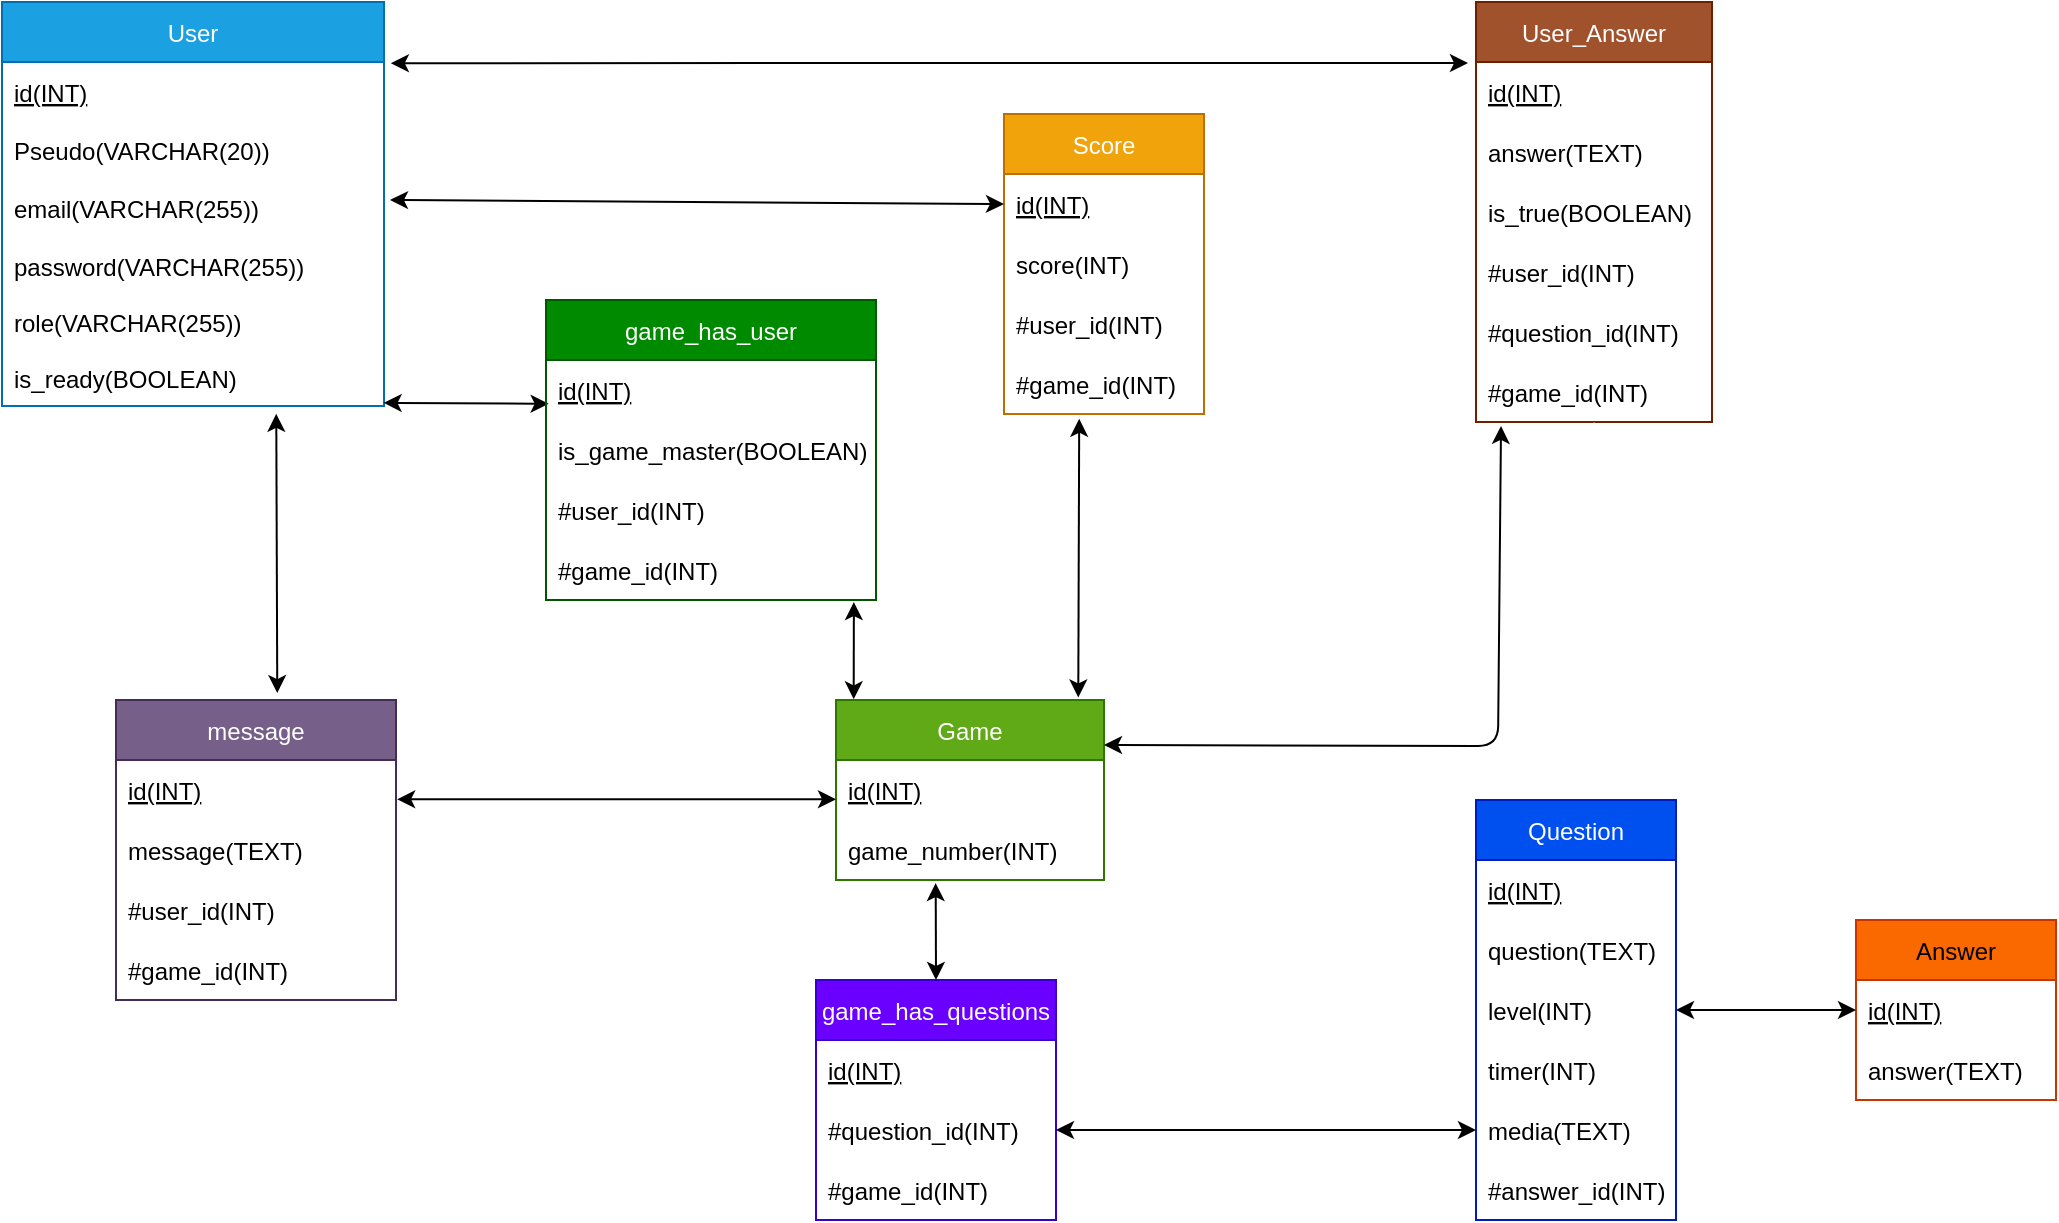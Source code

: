 <mxfile>
    <diagram id="5u5vSwxPDGiTsCZbmnJe" name="Page-1">
        <mxGraphModel dx="4565" dy="1826" grid="0" gridSize="10" guides="1" tooltips="1" connect="1" arrows="1" fold="1" page="0" pageScale="1" pageWidth="850" pageHeight="1100" math="0" shadow="0">
            <root>
                <mxCell id="0"/>
                <mxCell id="1" parent="0"/>
                <mxCell id="2" value="User" style="swimlane;fontStyle=0;childLayout=stackLayout;horizontal=1;startSize=30;horizontalStack=0;resizeParent=1;resizeParentMax=0;resizeLast=0;collapsible=1;marginBottom=0;fillColor=#1ba1e2;fontColor=#ffffff;strokeColor=#006EAF;rounded=0;" parent="1" vertex="1">
                    <mxGeometry x="-1897" y="-769" width="191" height="202" as="geometry">
                        <mxRectangle x="-1184" y="-603" width="52" height="30" as="alternateBounds"/>
                    </mxGeometry>
                </mxCell>
                <mxCell id="3" value="id(INT)" style="text;strokeColor=none;fillColor=none;align=left;verticalAlign=middle;spacingLeft=4;spacingRight=4;overflow=hidden;points=[[0,0.5],[1,0.5]];portConstraint=eastwest;rotatable=0;fontStyle=4;rounded=0;" parent="2" vertex="1">
                    <mxGeometry y="30" width="191" height="30" as="geometry"/>
                </mxCell>
                <mxCell id="4" value="Pseudo(VARCHAR(20))" style="text;strokeColor=none;fillColor=none;align=left;verticalAlign=middle;spacingLeft=4;spacingRight=4;overflow=hidden;points=[[0,0.5],[1,0.5]];portConstraint=eastwest;rotatable=0;rounded=0;" parent="2" vertex="1">
                    <mxGeometry y="60" width="191" height="28" as="geometry"/>
                </mxCell>
                <mxCell id="5" value="email(VARCHAR(255))" style="text;strokeColor=none;fillColor=none;align=left;verticalAlign=middle;spacingLeft=4;spacingRight=4;overflow=hidden;points=[[0,0.5],[1,0.5]];portConstraint=eastwest;rotatable=0;rounded=0;" parent="2" vertex="1">
                    <mxGeometry y="88" width="191" height="30" as="geometry"/>
                </mxCell>
                <mxCell id="6" value="password(VARCHAR(255))" style="text;strokeColor=none;fillColor=none;align=left;verticalAlign=middle;spacingLeft=4;spacingRight=4;overflow=hidden;points=[[0,0.5],[1,0.5]];portConstraint=eastwest;rotatable=0;rounded=0;" parent="2" vertex="1">
                    <mxGeometry y="118" width="191" height="28" as="geometry"/>
                </mxCell>
                <mxCell id="7" value="role(VARCHAR(255))" style="text;strokeColor=none;fillColor=none;align=left;verticalAlign=middle;spacingLeft=4;spacingRight=4;overflow=hidden;points=[[0,0.5],[1,0.5]];portConstraint=eastwest;rotatable=0;rounded=0;" parent="2" vertex="1">
                    <mxGeometry y="146" width="191" height="28" as="geometry"/>
                </mxCell>
                <mxCell id="8" value="is_ready(BOOLEAN)" style="text;strokeColor=none;fillColor=none;align=left;verticalAlign=middle;spacingLeft=4;spacingRight=4;overflow=hidden;points=[[0,0.5],[1,0.5]];portConstraint=eastwest;rotatable=0;rounded=0;" parent="2" vertex="1">
                    <mxGeometry y="174" width="191" height="28" as="geometry"/>
                </mxCell>
                <mxCell id="9" style="edgeStyle=none;html=1;entryX=0.933;entryY=1.035;entryDx=0;entryDy=0;entryPerimeter=0;exitX=0.066;exitY=-0.004;exitDx=0;exitDy=0;startArrow=classic;startFill=1;exitPerimeter=0;" parent="1" source="10" target="46" edge="1">
                    <mxGeometry relative="1" as="geometry">
                        <mxPoint x="-1523" y="-552" as="targetPoint"/>
                        <mxPoint x="-1521" y="-392" as="sourcePoint"/>
                    </mxGeometry>
                </mxCell>
                <mxCell id="10" value="Game" style="swimlane;fontStyle=0;childLayout=stackLayout;horizontal=1;startSize=30;horizontalStack=0;resizeParent=1;resizeParentMax=0;resizeLast=0;collapsible=1;marginBottom=0;fillColor=#60a917;fontColor=#ffffff;strokeColor=#2D7600;rounded=0;" parent="1" vertex="1">
                    <mxGeometry x="-1480" y="-420" width="134" height="90" as="geometry">
                        <mxRectangle x="-1184" y="-603" width="52" height="30" as="alternateBounds"/>
                    </mxGeometry>
                </mxCell>
                <mxCell id="11" value="id(INT)" style="text;strokeColor=none;fillColor=none;align=left;verticalAlign=middle;spacingLeft=4;spacingRight=4;overflow=hidden;points=[[0,0.5],[1,0.5]];portConstraint=eastwest;rotatable=0;fontStyle=4;rounded=0;" parent="10" vertex="1">
                    <mxGeometry y="30" width="134" height="30" as="geometry"/>
                </mxCell>
                <mxCell id="12" value="game_number(INT)" style="text;strokeColor=none;fillColor=none;align=left;verticalAlign=middle;spacingLeft=4;spacingRight=4;overflow=hidden;points=[[0,0.5],[1,0.5]];portConstraint=eastwest;rotatable=0;fontStyle=0;rounded=0;" parent="10" vertex="1">
                    <mxGeometry y="60" width="134" height="30" as="geometry"/>
                </mxCell>
                <mxCell id="13" value="Score" style="swimlane;fontStyle=0;childLayout=stackLayout;horizontal=1;startSize=30;horizontalStack=0;resizeParent=1;resizeParentMax=0;resizeLast=0;collapsible=1;marginBottom=0;fillColor=#f0a30a;strokeColor=#BD7000;rounded=0;fontColor=#FFFFFF;" parent="1" vertex="1">
                    <mxGeometry x="-1396" y="-713" width="100" height="150" as="geometry">
                        <mxRectangle x="-1184" y="-603" width="52" height="30" as="alternateBounds"/>
                    </mxGeometry>
                </mxCell>
                <mxCell id="14" value="id(INT)" style="text;strokeColor=none;fillColor=none;align=left;verticalAlign=middle;spacingLeft=4;spacingRight=4;overflow=hidden;points=[[0,0.5],[1,0.5]];portConstraint=eastwest;rotatable=0;fontStyle=4;rounded=0;" parent="13" vertex="1">
                    <mxGeometry y="30" width="100" height="30" as="geometry"/>
                </mxCell>
                <mxCell id="15" value="score(INT)" style="text;strokeColor=none;fillColor=none;align=left;verticalAlign=middle;spacingLeft=4;spacingRight=4;overflow=hidden;points=[[0,0.5],[1,0.5]];portConstraint=eastwest;rotatable=0;fontStyle=0;rounded=0;" parent="13" vertex="1">
                    <mxGeometry y="60" width="100" height="30" as="geometry"/>
                </mxCell>
                <mxCell id="16" value="#user_id(INT)" style="text;strokeColor=none;fillColor=none;align=left;verticalAlign=middle;spacingLeft=4;spacingRight=4;overflow=hidden;points=[[0,0.5],[1,0.5]];portConstraint=eastwest;rotatable=0;fontStyle=0;rounded=0;" parent="13" vertex="1">
                    <mxGeometry y="90" width="100" height="30" as="geometry"/>
                </mxCell>
                <mxCell id="17" value="#game_id(INT)" style="text;strokeColor=none;fillColor=none;align=left;verticalAlign=middle;spacingLeft=4;spacingRight=4;overflow=hidden;points=[[0,0.5],[1,0.5]];portConstraint=eastwest;rotatable=0;fontStyle=0;rounded=0;" parent="13" vertex="1">
                    <mxGeometry y="120" width="100" height="30" as="geometry"/>
                </mxCell>
                <mxCell id="18" value="Question" style="swimlane;fontStyle=0;childLayout=stackLayout;horizontal=1;startSize=30;horizontalStack=0;resizeParent=1;resizeParentMax=0;resizeLast=0;collapsible=1;marginBottom=0;fillColor=#0050ef;strokeColor=#001DBC;rounded=0;fontColor=#ffffff;" parent="1" vertex="1">
                    <mxGeometry x="-1160" y="-370" width="100" height="210" as="geometry">
                        <mxRectangle x="-1184" y="-603" width="52" height="30" as="alternateBounds"/>
                    </mxGeometry>
                </mxCell>
                <mxCell id="19" value="id(INT)" style="text;strokeColor=none;fillColor=none;align=left;verticalAlign=middle;spacingLeft=4;spacingRight=4;overflow=hidden;points=[[0,0.5],[1,0.5]];portConstraint=eastwest;rotatable=0;fontStyle=4;rounded=0;" parent="18" vertex="1">
                    <mxGeometry y="30" width="100" height="30" as="geometry"/>
                </mxCell>
                <mxCell id="20" value="question(TEXT)" style="text;strokeColor=none;fillColor=none;align=left;verticalAlign=middle;spacingLeft=4;spacingRight=4;overflow=hidden;points=[[0,0.5],[1,0.5]];portConstraint=eastwest;rotatable=0;fontStyle=0;rounded=0;" parent="18" vertex="1">
                    <mxGeometry y="60" width="100" height="30" as="geometry"/>
                </mxCell>
                <mxCell id="21" value="level(INT)" style="text;strokeColor=none;fillColor=none;align=left;verticalAlign=middle;spacingLeft=4;spacingRight=4;overflow=hidden;points=[[0,0.5],[1,0.5]];portConstraint=eastwest;rotatable=0;fontStyle=0;rounded=0;" parent="18" vertex="1">
                    <mxGeometry y="90" width="100" height="30" as="geometry"/>
                </mxCell>
                <mxCell id="22" value="timer(INT)" style="text;strokeColor=none;fillColor=none;align=left;verticalAlign=middle;spacingLeft=4;spacingRight=4;overflow=hidden;points=[[0,0.5],[1,0.5]];portConstraint=eastwest;rotatable=0;fontStyle=0;rounded=0;" parent="18" vertex="1">
                    <mxGeometry y="120" width="100" height="30" as="geometry"/>
                </mxCell>
                <mxCell id="23" value="media(TEXT)" style="text;strokeColor=none;fillColor=none;align=left;verticalAlign=middle;spacingLeft=4;spacingRight=4;overflow=hidden;points=[[0,0.5],[1,0.5]];portConstraint=eastwest;rotatable=0;fontStyle=0;rounded=0;" parent="18" vertex="1">
                    <mxGeometry y="150" width="100" height="30" as="geometry"/>
                </mxCell>
                <mxCell id="24" value="#answer_id(INT)" style="text;strokeColor=none;fillColor=none;align=left;verticalAlign=middle;spacingLeft=4;spacingRight=4;overflow=hidden;points=[[0,0.5],[1,0.5]];portConstraint=eastwest;rotatable=0;fontStyle=0;rounded=0;" parent="18" vertex="1">
                    <mxGeometry y="180" width="100" height="30" as="geometry"/>
                </mxCell>
                <mxCell id="25" value="Answer" style="swimlane;fontStyle=0;childLayout=stackLayout;horizontal=1;startSize=30;horizontalStack=0;resizeParent=1;resizeParentMax=0;resizeLast=0;collapsible=1;marginBottom=0;fillColor=#fa6800;strokeColor=#C73500;rounded=0;fontColor=#000000;" parent="1" vertex="1">
                    <mxGeometry x="-970" y="-310" width="100" height="90" as="geometry">
                        <mxRectangle x="-1184" y="-603" width="52" height="30" as="alternateBounds"/>
                    </mxGeometry>
                </mxCell>
                <mxCell id="26" value="id(INT)" style="text;strokeColor=none;fillColor=none;align=left;verticalAlign=middle;spacingLeft=4;spacingRight=4;overflow=hidden;points=[[0,0.5],[1,0.5]];portConstraint=eastwest;rotatable=0;fontStyle=4;rounded=0;" parent="25" vertex="1">
                    <mxGeometry y="30" width="100" height="30" as="geometry"/>
                </mxCell>
                <mxCell id="27" value="answer(TEXT)" style="text;strokeColor=none;fillColor=none;align=left;verticalAlign=middle;spacingLeft=4;spacingRight=4;overflow=hidden;points=[[0,0.5],[1,0.5]];portConstraint=eastwest;rotatable=0;fontStyle=0;rounded=0;" parent="25" vertex="1">
                    <mxGeometry y="60" width="100" height="30" as="geometry"/>
                </mxCell>
                <mxCell id="28" value="message" style="swimlane;fontStyle=0;childLayout=stackLayout;horizontal=1;startSize=30;horizontalStack=0;resizeParent=1;resizeParentMax=0;resizeLast=0;collapsible=1;marginBottom=0;fillColor=#76608a;fontColor=#ffffff;strokeColor=#432D57;rounded=0;" parent="1" vertex="1">
                    <mxGeometry x="-1840" y="-420" width="140" height="150" as="geometry"/>
                </mxCell>
                <mxCell id="29" value="id(INT)" style="text;strokeColor=none;fillColor=none;align=left;verticalAlign=middle;spacingLeft=4;spacingRight=4;overflow=hidden;points=[[0,0.5],[1,0.5]];portConstraint=eastwest;rotatable=0;fontStyle=4;rounded=0;" parent="28" vertex="1">
                    <mxGeometry y="30" width="140" height="30" as="geometry"/>
                </mxCell>
                <mxCell id="30" value="message(TEXT)" style="text;strokeColor=none;fillColor=none;align=left;verticalAlign=middle;spacingLeft=4;spacingRight=4;overflow=hidden;points=[[0,0.5],[1,0.5]];portConstraint=eastwest;rotatable=0;rounded=0;" parent="28" vertex="1">
                    <mxGeometry y="60" width="140" height="30" as="geometry"/>
                </mxCell>
                <mxCell id="31" value="#user_id(INT)" style="text;strokeColor=none;fillColor=none;align=left;verticalAlign=middle;spacingLeft=4;spacingRight=4;overflow=hidden;points=[[0,0.5],[1,0.5]];portConstraint=eastwest;rotatable=0;rounded=0;" parent="28" vertex="1">
                    <mxGeometry y="90" width="140" height="30" as="geometry"/>
                </mxCell>
                <mxCell id="32" value="#game_id(INT)" style="text;strokeColor=none;fillColor=none;align=left;verticalAlign=middle;spacingLeft=4;spacingRight=4;overflow=hidden;points=[[0,0.5],[1,0.5]];portConstraint=eastwest;rotatable=0;rounded=0;" parent="28" vertex="1">
                    <mxGeometry y="120" width="140" height="30" as="geometry"/>
                </mxCell>
                <mxCell id="33" value="User_Answer" style="swimlane;fontStyle=0;childLayout=stackLayout;horizontal=1;startSize=30;horizontalStack=0;resizeParent=1;resizeParentMax=0;resizeLast=0;collapsible=1;marginBottom=0;fillColor=#a0522d;strokeColor=#6D1F00;rounded=0;fontColor=#ffffff;" parent="1" vertex="1">
                    <mxGeometry x="-1160" y="-769" width="118" height="210" as="geometry">
                        <mxRectangle x="-1184" y="-603" width="52" height="30" as="alternateBounds"/>
                    </mxGeometry>
                </mxCell>
                <mxCell id="34" value="id(INT)" style="text;strokeColor=none;fillColor=none;align=left;verticalAlign=middle;spacingLeft=4;spacingRight=4;overflow=hidden;points=[[0,0.5],[1,0.5]];portConstraint=eastwest;rotatable=0;fontStyle=4;rounded=0;" parent="33" vertex="1">
                    <mxGeometry y="30" width="118" height="30" as="geometry"/>
                </mxCell>
                <mxCell id="35" value="answer(TEXT)" style="text;strokeColor=none;fillColor=none;align=left;verticalAlign=middle;spacingLeft=4;spacingRight=4;overflow=hidden;points=[[0,0.5],[1,0.5]];portConstraint=eastwest;rotatable=0;fontStyle=0;rounded=0;" parent="33" vertex="1">
                    <mxGeometry y="60" width="118" height="30" as="geometry"/>
                </mxCell>
                <mxCell id="59" value="is_true(BOOLEAN)" style="text;strokeColor=none;fillColor=none;align=left;verticalAlign=middle;spacingLeft=4;spacingRight=4;overflow=hidden;points=[[0,0.5],[1,0.5]];portConstraint=eastwest;rotatable=0;fontStyle=0;rounded=0;" vertex="1" parent="33">
                    <mxGeometry y="90" width="118" height="30" as="geometry"/>
                </mxCell>
                <mxCell id="36" value="#user_id(INT)" style="text;strokeColor=none;fillColor=none;align=left;verticalAlign=middle;spacingLeft=4;spacingRight=4;overflow=hidden;points=[[0,0.5],[1,0.5]];portConstraint=eastwest;rotatable=0;fontStyle=0;rounded=0;" parent="33" vertex="1">
                    <mxGeometry y="120" width="118" height="30" as="geometry"/>
                </mxCell>
                <mxCell id="37" value="#question_id(INT)" style="text;strokeColor=none;fillColor=none;align=left;verticalAlign=middle;spacingLeft=4;spacingRight=4;overflow=hidden;points=[[0,0.5],[1,0.5]];portConstraint=eastwest;rotatable=0;fontStyle=0;rounded=0;" parent="33" vertex="1">
                    <mxGeometry y="150" width="118" height="30" as="geometry"/>
                </mxCell>
                <mxCell id="38" value="#game_id(INT)" style="text;strokeColor=none;fillColor=none;align=left;verticalAlign=middle;spacingLeft=4;spacingRight=4;overflow=hidden;points=[[0,0.5],[1,0.5]];portConstraint=eastwest;rotatable=0;fontStyle=0;rounded=0;" parent="33" vertex="1">
                    <mxGeometry y="180" width="118" height="30" as="geometry"/>
                </mxCell>
                <mxCell id="39" value="" style="endArrow=classic;startArrow=classic;html=1;entryX=0.718;entryY=1.14;entryDx=0;entryDy=0;entryPerimeter=0;exitX=0.576;exitY=-0.023;exitDx=0;exitDy=0;exitPerimeter=0;" parent="1" source="28" target="8" edge="1">
                    <mxGeometry width="50" height="50" relative="1" as="geometry">
                        <mxPoint x="-1793" y="-485" as="sourcePoint"/>
                        <mxPoint x="-1743" y="-535" as="targetPoint"/>
                    </mxGeometry>
                </mxCell>
                <mxCell id="40" value="" style="endArrow=classic;startArrow=classic;html=1;entryX=0;entryY=0.655;entryDx=0;entryDy=0;exitX=1.004;exitY=0.655;exitDx=0;exitDy=0;exitPerimeter=0;entryPerimeter=0;" parent="1" source="29" target="11" edge="1">
                    <mxGeometry width="50" height="50" relative="1" as="geometry">
                        <mxPoint x="-1745" y="-379.0" as="sourcePoint"/>
                        <mxPoint x="-1746.2" y="-466.392" as="targetPoint"/>
                    </mxGeometry>
                </mxCell>
                <mxCell id="41" value="" style="endArrow=classic;startArrow=classic;html=1;entryX=0;entryY=0.5;entryDx=0;entryDy=0;" parent="1" target="14" edge="1">
                    <mxGeometry width="50" height="50" relative="1" as="geometry">
                        <mxPoint x="-1703" y="-670" as="sourcePoint"/>
                        <mxPoint x="-1761.2" y="-547.392" as="targetPoint"/>
                    </mxGeometry>
                </mxCell>
                <mxCell id="42" value="" style="endArrow=classic;startArrow=classic;html=1;exitX=0.999;exitY=0.944;exitDx=0;exitDy=0;exitPerimeter=0;entryX=0.008;entryY=0.73;entryDx=0;entryDy=0;entryPerimeter=0;" parent="1" source="8" target="58" edge="1">
                    <mxGeometry width="50" height="50" relative="1" as="geometry">
                        <mxPoint x="-1704" y="-547" as="sourcePoint"/>
                        <mxPoint x="-1609" y="-496" as="targetPoint"/>
                    </mxGeometry>
                </mxCell>
                <mxCell id="43" value="game_has_user" style="swimlane;fontStyle=0;childLayout=stackLayout;horizontal=1;startSize=30;horizontalStack=0;resizeParent=1;resizeParentMax=0;resizeLast=0;collapsible=1;marginBottom=0;fillColor=#008a00;fontColor=#ffffff;strokeColor=#005700;rounded=0;" parent="1" vertex="1">
                    <mxGeometry x="-1625" y="-620" width="165" height="150" as="geometry">
                        <mxRectangle x="-1184" y="-603" width="52" height="30" as="alternateBounds"/>
                    </mxGeometry>
                </mxCell>
                <mxCell id="58" value="id(INT)" style="text;strokeColor=none;fillColor=none;align=left;verticalAlign=middle;spacingLeft=4;spacingRight=4;overflow=hidden;points=[[0,0.5],[1,0.5]];portConstraint=eastwest;rotatable=0;fontStyle=4;rounded=0;" parent="43" vertex="1">
                    <mxGeometry y="30" width="165" height="30" as="geometry"/>
                </mxCell>
                <mxCell id="44" value="is_game_master(BOOLEAN)" style="text;strokeColor=none;fillColor=none;align=left;verticalAlign=middle;spacingLeft=4;spacingRight=4;overflow=hidden;points=[[0,0.5],[1,0.5]];portConstraint=eastwest;rotatable=0;fontStyle=0;rounded=0;" parent="43" vertex="1">
                    <mxGeometry y="60" width="165" height="30" as="geometry"/>
                </mxCell>
                <mxCell id="45" value="#user_id(INT)" style="text;strokeColor=none;fillColor=none;align=left;verticalAlign=middle;spacingLeft=4;spacingRight=4;overflow=hidden;points=[[0,0.5],[1,0.5]];portConstraint=eastwest;rotatable=0;fontStyle=0;rounded=0;" parent="43" vertex="1">
                    <mxGeometry y="90" width="165" height="30" as="geometry"/>
                </mxCell>
                <mxCell id="46" value="#game_id(INT)" style="text;strokeColor=none;fillColor=none;align=left;verticalAlign=middle;spacingLeft=4;spacingRight=4;overflow=hidden;points=[[0,0.5],[1,0.5]];portConstraint=eastwest;rotatable=0;fontStyle=0;rounded=0;" parent="43" vertex="1">
                    <mxGeometry y="120" width="165" height="30" as="geometry"/>
                </mxCell>
                <mxCell id="47" value="" style="endArrow=classic;startArrow=classic;html=1;entryX=0.376;entryY=1.079;entryDx=0;entryDy=0;exitX=0.904;exitY=-0.014;exitDx=0;exitDy=0;exitPerimeter=0;entryPerimeter=0;" parent="1" source="10" target="17" edge="1">
                    <mxGeometry width="50" height="50" relative="1" as="geometry">
                        <mxPoint x="-1601" y="-562" as="sourcePoint"/>
                        <mxPoint x="-1237" y="-565" as="targetPoint"/>
                    </mxGeometry>
                </mxCell>
                <mxCell id="48" value="game_has_questions" style="swimlane;fontStyle=0;childLayout=stackLayout;horizontal=1;startSize=30;horizontalStack=0;resizeParent=1;resizeParentMax=0;resizeLast=0;collapsible=1;marginBottom=0;fillColor=#6a00ff;fontColor=#ffffff;strokeColor=#3700CC;rounded=0;" parent="1" vertex="1">
                    <mxGeometry x="-1490" y="-280" width="120" height="120" as="geometry">
                        <mxRectangle x="-1184" y="-603" width="52" height="30" as="alternateBounds"/>
                    </mxGeometry>
                </mxCell>
                <mxCell id="49" value="id(INT)" style="text;strokeColor=none;fillColor=none;align=left;verticalAlign=middle;spacingLeft=4;spacingRight=4;overflow=hidden;points=[[0,0.5],[1,0.5]];portConstraint=eastwest;rotatable=0;fontStyle=4;rounded=0;" parent="48" vertex="1">
                    <mxGeometry y="30" width="120" height="30" as="geometry"/>
                </mxCell>
                <mxCell id="50" value="#question_id(INT)" style="text;strokeColor=none;fillColor=none;align=left;verticalAlign=middle;spacingLeft=4;spacingRight=4;overflow=hidden;points=[[0,0.5],[1,0.5]];portConstraint=eastwest;rotatable=0;fontStyle=0;rounded=0;" parent="48" vertex="1">
                    <mxGeometry y="60" width="120" height="30" as="geometry"/>
                </mxCell>
                <mxCell id="51" value="#game_id(INT)" style="text;strokeColor=none;fillColor=none;align=left;verticalAlign=middle;spacingLeft=4;spacingRight=4;overflow=hidden;points=[[0,0.5],[1,0.5]];portConstraint=eastwest;rotatable=0;fontStyle=0;rounded=0;" parent="48" vertex="1">
                    <mxGeometry y="90" width="120" height="30" as="geometry"/>
                </mxCell>
                <mxCell id="52" style="edgeStyle=none;html=1;entryX=0.5;entryY=0;entryDx=0;entryDy=0;exitX=0.372;exitY=1.052;exitDx=0;exitDy=0;startArrow=classic;startFill=1;exitPerimeter=0;" parent="1" source="12" target="48" edge="1">
                    <mxGeometry relative="1" as="geometry">
                        <mxPoint x="-1358" y="-270.0" as="targetPoint"/>
                        <mxPoint x="-1356.4" y="-171.31" as="sourcePoint"/>
                    </mxGeometry>
                </mxCell>
                <mxCell id="53" style="edgeStyle=none;html=1;startArrow=classic;startFill=1;exitX=1;exitY=0.5;exitDx=0;exitDy=0;entryX=0;entryY=0.5;entryDx=0;entryDy=0;" parent="1" source="50" target="23" edge="1">
                    <mxGeometry relative="1" as="geometry">
                        <mxPoint x="-1170" y="-210" as="targetPoint"/>
                        <mxPoint x="-1484" y="-289" as="sourcePoint"/>
                    </mxGeometry>
                </mxCell>
                <mxCell id="54" style="edgeStyle=none;html=1;entryX=0;entryY=0.5;entryDx=0;entryDy=0;startArrow=classic;startFill=1;exitX=1;exitY=0.5;exitDx=0;exitDy=0;" parent="1" source="21" target="26" edge="1">
                    <mxGeometry relative="1" as="geometry">
                        <mxPoint x="-1050" y="-254" as="targetPoint"/>
                        <mxPoint x="-927" y="-283" as="sourcePoint"/>
                    </mxGeometry>
                </mxCell>
                <mxCell id="55" style="edgeStyle=none;html=1;exitX=1.018;exitY=0.019;exitDx=0;exitDy=0;startArrow=classic;startFill=1;exitPerimeter=0;entryX=-0.034;entryY=0.017;entryDx=0;entryDy=0;entryPerimeter=0;" parent="1" source="3" target="34" edge="1">
                    <mxGeometry relative="1" as="geometry">
                        <mxPoint x="-1240" y="-738" as="targetPoint"/>
                        <mxPoint x="-1494" y="-299" as="sourcePoint"/>
                    </mxGeometry>
                </mxCell>
                <mxCell id="56" style="edgeStyle=none;html=1;entryX=0.5;entryY=1;entryDx=0;entryDy=0;startArrow=classic;startFill=1;fillColor=#e51400;strokeColor=#FFFFFF;" parent="1" target="33" edge="1">
                    <mxGeometry relative="1" as="geometry">
                        <mxPoint x="-1485.6" y="-469.69" as="targetPoint"/>
                        <mxPoint x="-1101" y="-373" as="sourcePoint"/>
                    </mxGeometry>
                </mxCell>
                <mxCell id="57" value="" style="endArrow=classic;startArrow=classic;html=1;entryX=0.106;entryY=1.066;entryDx=0;entryDy=0;exitX=1;exitY=0.25;exitDx=0;exitDy=0;entryPerimeter=0;" parent="1" source="10" target="38" edge="1">
                    <mxGeometry width="50" height="50" relative="1" as="geometry">
                        <mxPoint x="-1444" y="-299" as="sourcePoint"/>
                        <mxPoint x="-1294" y="-602.0" as="targetPoint"/>
                        <Array as="points">
                            <mxPoint x="-1149" y="-397"/>
                        </Array>
                    </mxGeometry>
                </mxCell>
            </root>
        </mxGraphModel>
    </diagram>
</mxfile>